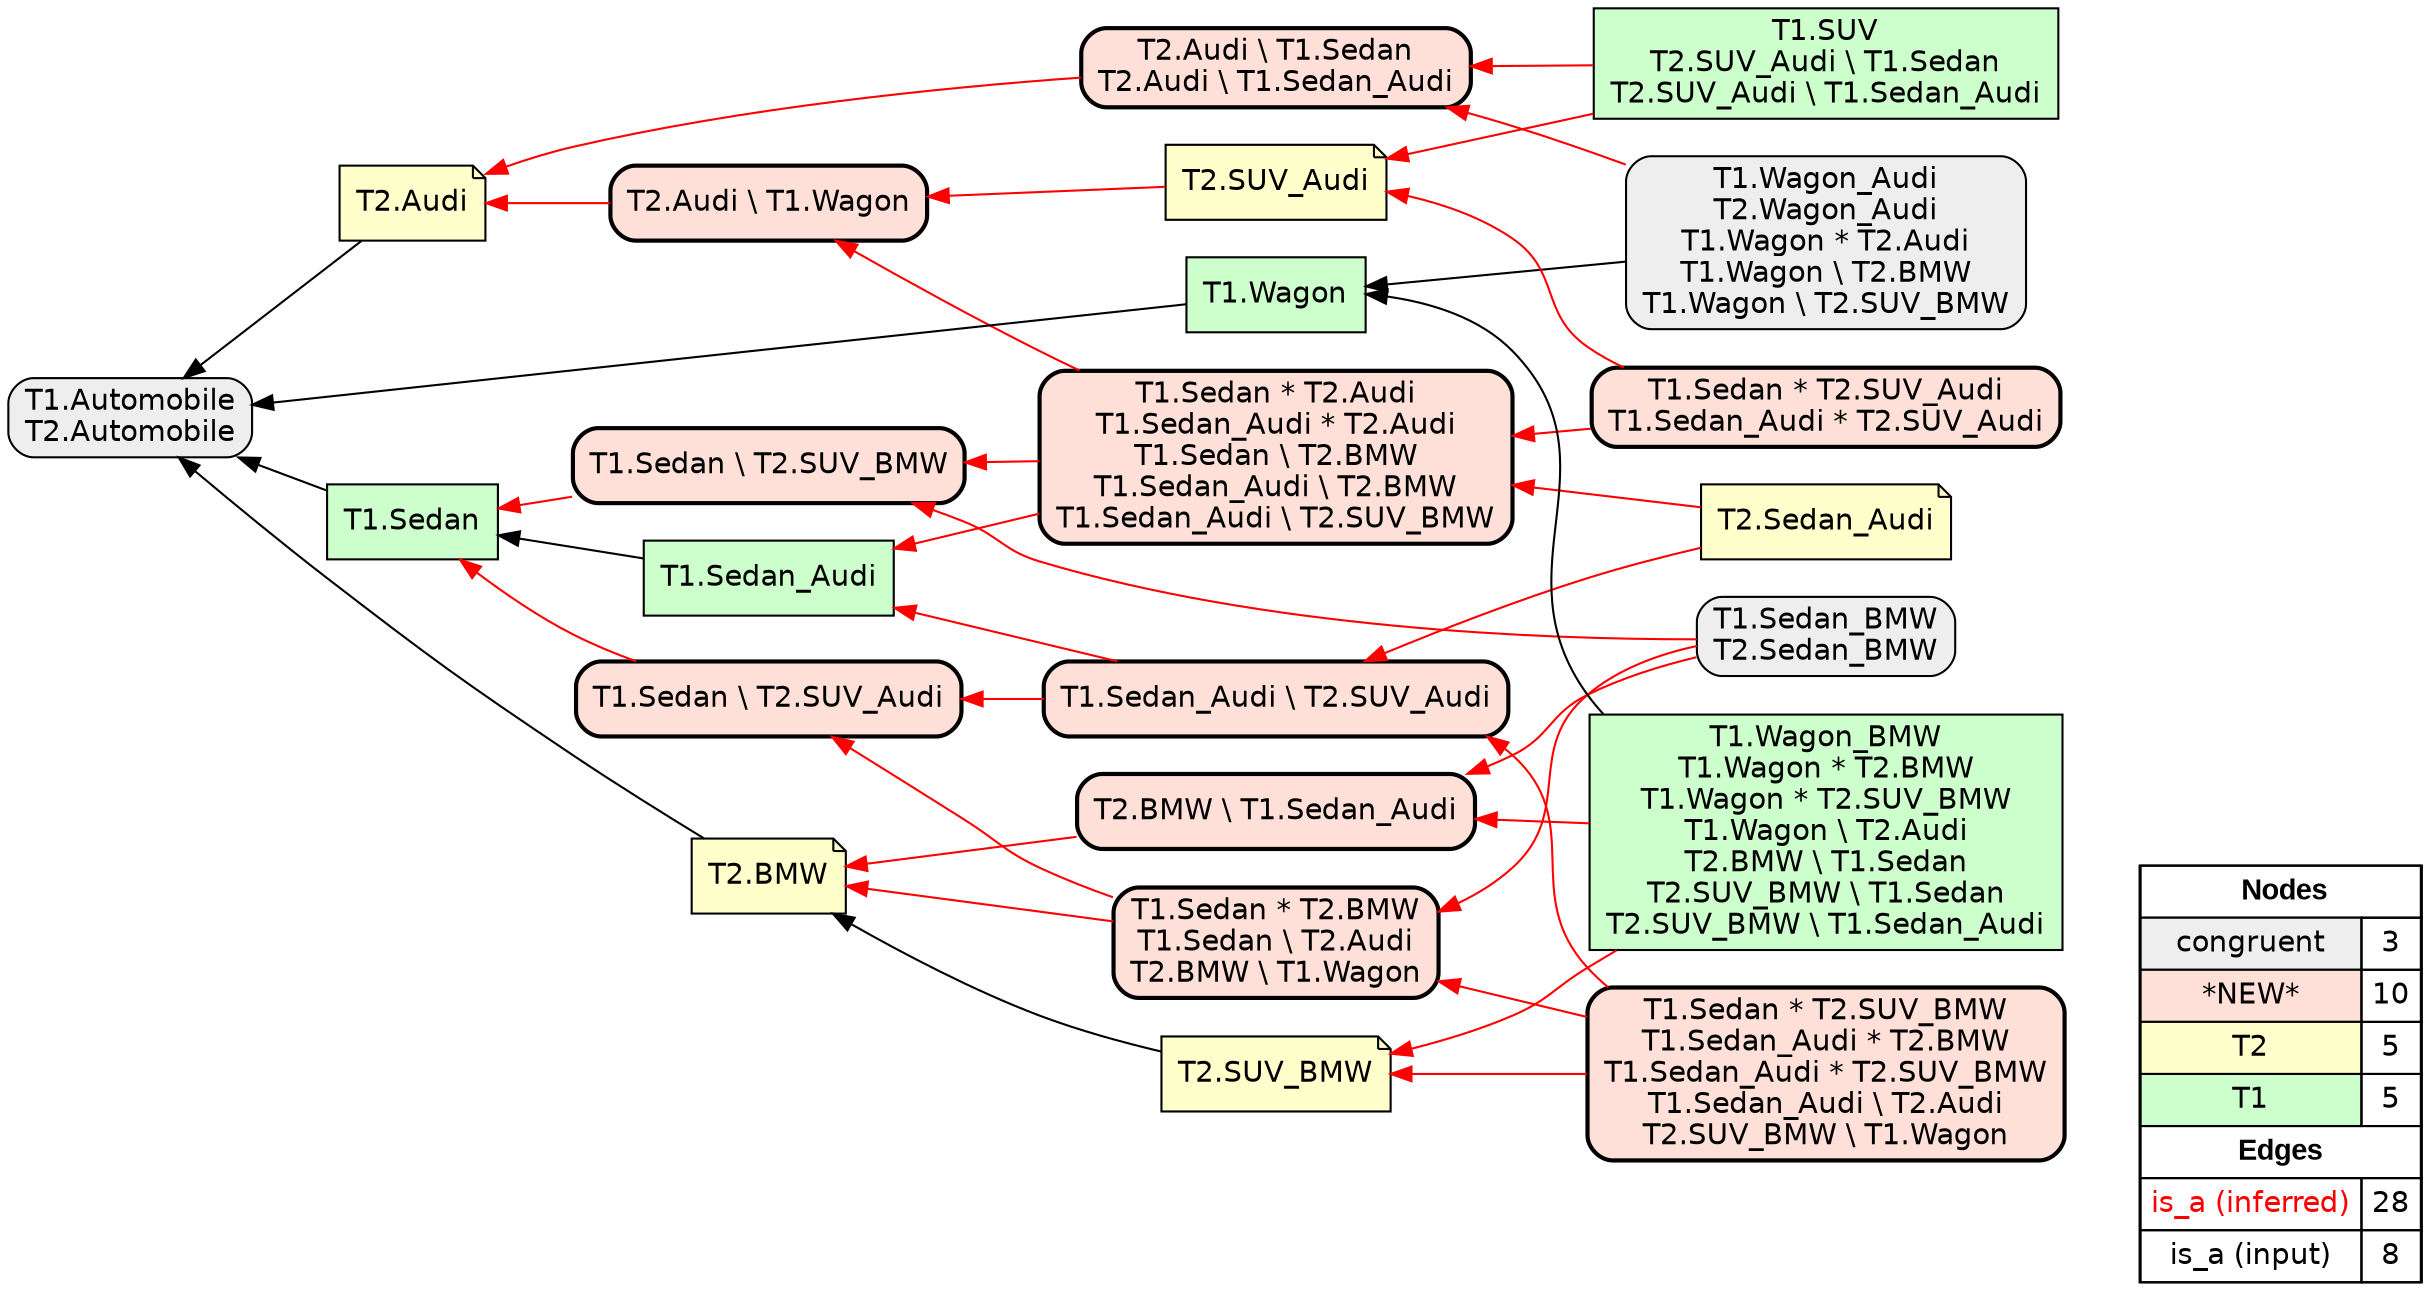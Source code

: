 digraph{
rankdir=RL
node[shape=box style="filled,rounded" fillcolor="#EEEEEE" fontname="helvetica"] 
"T1.Automobile\nT2.Automobile"
"T1.Sedan_BMW\nT2.Sedan_BMW"
"T1.Wagon_Audi\nT2.Wagon_Audi\nT1.Wagon * T2.Audi\nT1.Wagon \\ T2.BMW\nT1.Wagon \\ T2.SUV_BMW"
node[shape=box style="filled,rounded,bold" fillcolor="#FFE0D8" fontname="helvetica"] 
"T1.Sedan * T2.SUV_BMW\nT1.Sedan_Audi * T2.BMW\nT1.Sedan_Audi * T2.SUV_BMW\nT1.Sedan_Audi \\ T2.Audi\nT2.SUV_BMW \\ T1.Wagon"
"T1.Sedan * T2.SUV_Audi\nT1.Sedan_Audi * T2.SUV_Audi"
"T1.Sedan \\ T2.SUV_Audi"
"T2.Audi \\ T1.Sedan\nT2.Audi \\ T1.Sedan_Audi"
"T2.BMW \\ T1.Sedan_Audi"
"T1.Sedan * T2.BMW\nT1.Sedan \\ T2.Audi\nT2.BMW \\ T1.Wagon"
"T2.Audi \\ T1.Wagon"
"T1.Sedan \\ T2.SUV_BMW"
"T1.Sedan * T2.Audi\nT1.Sedan_Audi * T2.Audi\nT1.Sedan \\ T2.BMW\nT1.Sedan_Audi \\ T2.BMW\nT1.Sedan_Audi \\ T2.SUV_BMW"
"T1.Sedan_Audi \\ T2.SUV_Audi"
node[shape=note style=filled fillcolor="#FFFFCC" fontname="helvetica"] 
"T2.Audi"
"T2.SUV_BMW"
"T2.SUV_Audi"
"T2.BMW"
"T2.Sedan_Audi"
node[shape=box style=filled fillcolor="#CCFFCC" fontname="helvetica"] 
"T1.Wagon_BMW\nT1.Wagon * T2.BMW\nT1.Wagon * T2.SUV_BMW\nT1.Wagon \\ T2.Audi\nT2.BMW \\ T1.Sedan\nT2.SUV_BMW \\ T1.Sedan\nT2.SUV_BMW \\ T1.Sedan_Audi"
"T1.SUV\nT2.SUV_Audi \\ T1.Sedan\nT2.SUV_Audi \\ T1.Sedan_Audi"
"T1.Wagon"
"T1.Sedan_Audi"
"T1.Sedan"
edge[arrowhead=normal style=dotted color="#000000" constraint=true penwidth=1]
edge[arrowhead=normal style=solid color="#FF0000" constraint=true penwidth=1]
"T1.Sedan * T2.Audi\nT1.Sedan_Audi * T2.Audi\nT1.Sedan \\ T2.BMW\nT1.Sedan_Audi \\ T2.BMW\nT1.Sedan_Audi \\ T2.SUV_BMW" -> "T1.Sedan_Audi"
"T1.Sedan * T2.Audi\nT1.Sedan_Audi * T2.Audi\nT1.Sedan \\ T2.BMW\nT1.Sedan_Audi \\ T2.BMW\nT1.Sedan_Audi \\ T2.SUV_BMW" -> "T1.Sedan \\ T2.SUV_BMW"
"T1.Sedan * T2.SUV_Audi\nT1.Sedan_Audi * T2.SUV_Audi" -> "T2.SUV_Audi"
"T1.Sedan \\ T2.SUV_BMW" -> "T1.Sedan"
"T1.Wagon_Audi\nT2.Wagon_Audi\nT1.Wagon * T2.Audi\nT1.Wagon \\ T2.BMW\nT1.Wagon \\ T2.SUV_BMW" -> "T2.Audi \\ T1.Sedan\nT2.Audi \\ T1.Sedan_Audi"
"T2.BMW \\ T1.Sedan_Audi" -> "T2.BMW"
"T1.Sedan * T2.SUV_BMW\nT1.Sedan_Audi * T2.BMW\nT1.Sedan_Audi * T2.SUV_BMW\nT1.Sedan_Audi \\ T2.Audi\nT2.SUV_BMW \\ T1.Wagon" -> "T1.Sedan * T2.BMW\nT1.Sedan \\ T2.Audi\nT2.BMW \\ T1.Wagon"
"T1.SUV\nT2.SUV_Audi \\ T1.Sedan\nT2.SUV_Audi \\ T1.Sedan_Audi" -> "T2.Audi \\ T1.Sedan\nT2.Audi \\ T1.Sedan_Audi"
"T2.Sedan_Audi" -> "T1.Sedan_Audi \\ T2.SUV_Audi"
"T1.Sedan_Audi \\ T2.SUV_Audi" -> "T1.Sedan \\ T2.SUV_Audi"
"T1.Sedan * T2.SUV_BMW\nT1.Sedan_Audi * T2.BMW\nT1.Sedan_Audi * T2.SUV_BMW\nT1.Sedan_Audi \\ T2.Audi\nT2.SUV_BMW \\ T1.Wagon" -> "T1.Sedan_Audi \\ T2.SUV_Audi"
"T1.Sedan * T2.SUV_Audi\nT1.Sedan_Audi * T2.SUV_Audi" -> "T1.Sedan * T2.Audi\nT1.Sedan_Audi * T2.Audi\nT1.Sedan \\ T2.BMW\nT1.Sedan_Audi \\ T2.BMW\nT1.Sedan_Audi \\ T2.SUV_BMW"
"T1.Sedan * T2.BMW\nT1.Sedan \\ T2.Audi\nT2.BMW \\ T1.Wagon" -> "T2.BMW"
"T1.Sedan * T2.BMW\nT1.Sedan \\ T2.Audi\nT2.BMW \\ T1.Wagon" -> "T1.Sedan \\ T2.SUV_Audi"
"T1.Sedan * T2.SUV_BMW\nT1.Sedan_Audi * T2.BMW\nT1.Sedan_Audi * T2.SUV_BMW\nT1.Sedan_Audi \\ T2.Audi\nT2.SUV_BMW \\ T1.Wagon" -> "T2.SUV_BMW"
"T1.Sedan_BMW\nT2.Sedan_BMW" -> "T2.BMW \\ T1.Sedan_Audi"
"T1.Sedan_BMW\nT2.Sedan_BMW" -> "T1.Sedan * T2.BMW\nT1.Sedan \\ T2.Audi\nT2.BMW \\ T1.Wagon"
"T1.Sedan \\ T2.SUV_Audi" -> "T1.Sedan"
"T1.Sedan_Audi \\ T2.SUV_Audi" -> "T1.Sedan_Audi"
"T1.Sedan_BMW\nT2.Sedan_BMW" -> "T1.Sedan \\ T2.SUV_BMW"
"T2.Sedan_Audi" -> "T1.Sedan * T2.Audi\nT1.Sedan_Audi * T2.Audi\nT1.Sedan \\ T2.BMW\nT1.Sedan_Audi \\ T2.BMW\nT1.Sedan_Audi \\ T2.SUV_BMW"
"T2.Audi \\ T1.Sedan\nT2.Audi \\ T1.Sedan_Audi" -> "T2.Audi"
"T1.Sedan * T2.Audi\nT1.Sedan_Audi * T2.Audi\nT1.Sedan \\ T2.BMW\nT1.Sedan_Audi \\ T2.BMW\nT1.Sedan_Audi \\ T2.SUV_BMW" -> "T2.Audi \\ T1.Wagon"
"T2.Audi \\ T1.Wagon" -> "T2.Audi"
"T1.Wagon_BMW\nT1.Wagon * T2.BMW\nT1.Wagon * T2.SUV_BMW\nT1.Wagon \\ T2.Audi\nT2.BMW \\ T1.Sedan\nT2.SUV_BMW \\ T1.Sedan\nT2.SUV_BMW \\ T1.Sedan_Audi" -> "T2.SUV_BMW"
"T1.SUV\nT2.SUV_Audi \\ T1.Sedan\nT2.SUV_Audi \\ T1.Sedan_Audi" -> "T2.SUV_Audi"
"T1.Wagon_BMW\nT1.Wagon * T2.BMW\nT1.Wagon * T2.SUV_BMW\nT1.Wagon \\ T2.Audi\nT2.BMW \\ T1.Sedan\nT2.SUV_BMW \\ T1.Sedan\nT2.SUV_BMW \\ T1.Sedan_Audi" -> "T2.BMW \\ T1.Sedan_Audi"
"T2.SUV_Audi" -> "T2.Audi \\ T1.Wagon"
edge[arrowhead=normal style=solid color="#000000" constraint=true penwidth=1]
"T1.Wagon_BMW\nT1.Wagon * T2.BMW\nT1.Wagon * T2.SUV_BMW\nT1.Wagon \\ T2.Audi\nT2.BMW \\ T1.Sedan\nT2.SUV_BMW \\ T1.Sedan\nT2.SUV_BMW \\ T1.Sedan_Audi" -> "T1.Wagon"
"T1.Wagon" -> "T1.Automobile\nT2.Automobile"
"T1.Sedan_Audi" -> "T1.Sedan"
"T2.Audi" -> "T1.Automobile\nT2.Automobile"
"T2.BMW" -> "T1.Automobile\nT2.Automobile"
"T1.Wagon_Audi\nT2.Wagon_Audi\nT1.Wagon * T2.Audi\nT1.Wagon \\ T2.BMW\nT1.Wagon \\ T2.SUV_BMW" -> "T1.Wagon"
"T2.SUV_BMW" -> "T2.BMW"
"T1.Sedan" -> "T1.Automobile\nT2.Automobile"
node[shape=box] 
{rank=source Legend [fillcolor= white margin=0 label=< 
 <TABLE BORDER="0" CELLBORDER="1" CELLSPACING="0" CELLPADDING="4"> 
<TR> <TD COLSPAN="2"><font face="Arial Black"> Nodes</font></TD> </TR> 
<TR> 
 <TD bgcolor="#EEEEEE" fontname="helvetica">congruent</TD> 
 <TD>3</TD> 
 </TR> 
<TR> 
 <TD bgcolor="#FFE0D8" fontname="helvetica">*NEW*</TD> 
 <TD>10</TD> 
 </TR> 
<TR> 
 <TD bgcolor="#FFFFCC" fontname="helvetica">T2</TD> 
 <TD>5</TD> 
 </TR> 
<TR> 
 <TD bgcolor="#CCFFCC" fontname="helvetica">T1</TD> 
 <TD>5</TD> 
 </TR> 
<TR> <TD COLSPAN="2"><font face = "Arial Black"> Edges </font></TD> </TR> 
<TR> 
 <TD><font color ="#FF0000">is_a (inferred)</font></TD><TD>28</TD>
</TR>
<TR> 
 <TD><font color ="#000000">is_a (input)</font></TD><TD>8</TD>
</TR>
</TABLE> 
 >] } 
}